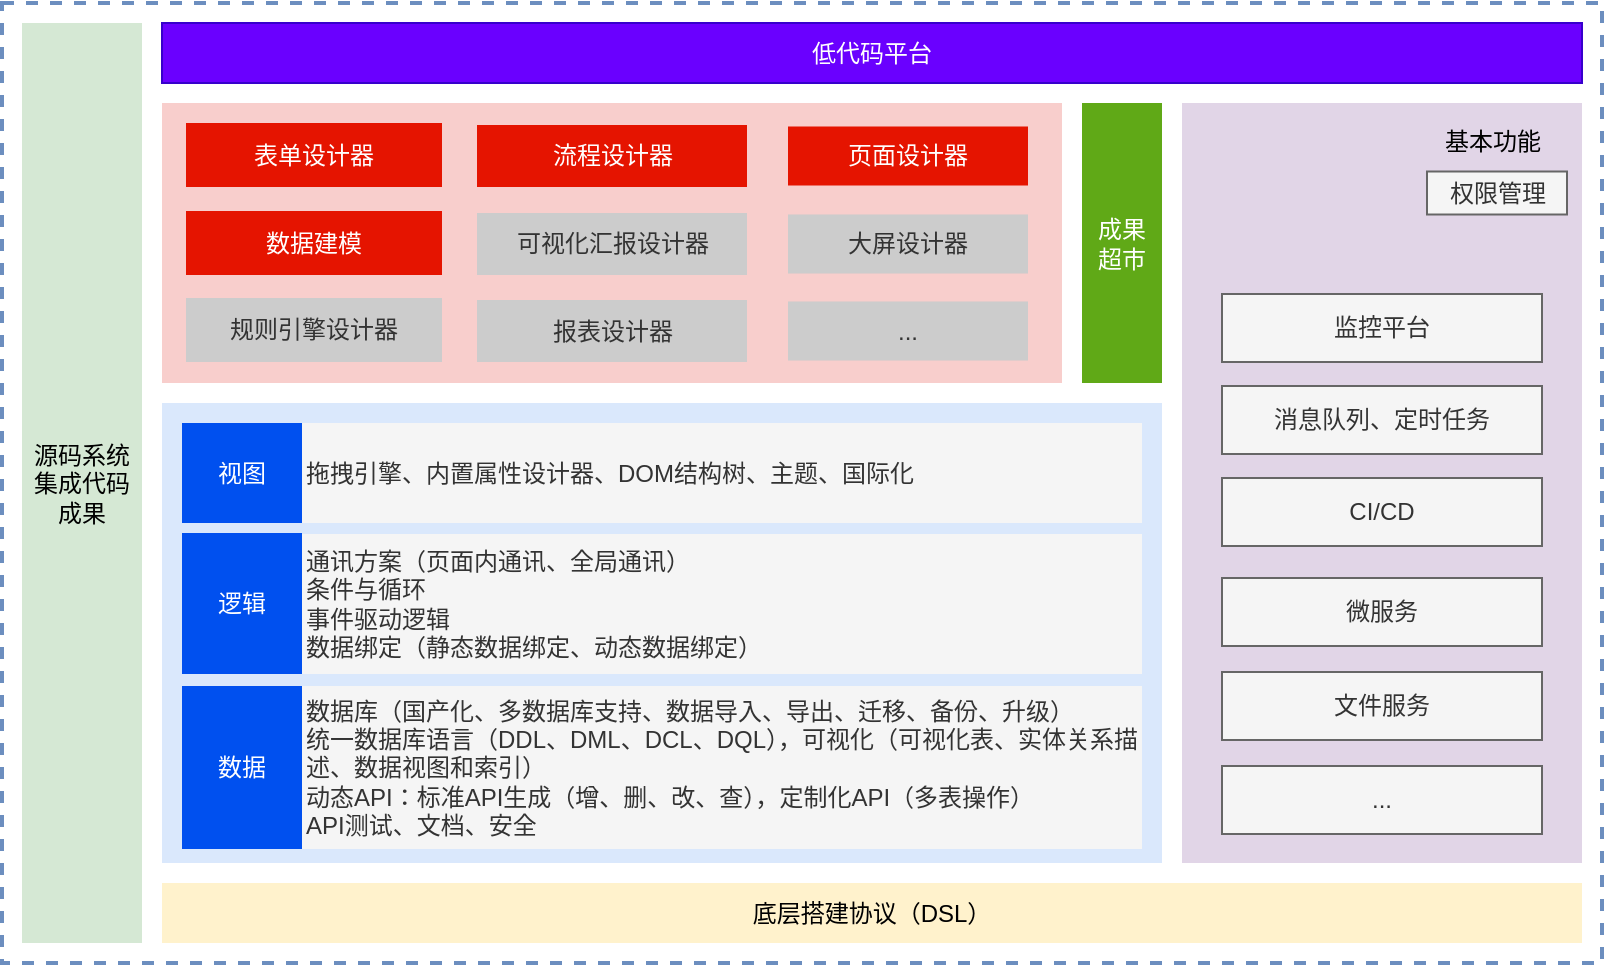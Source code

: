 <mxfile version="24.2.3" type="github">
  <diagram name="第 1 页" id="B_uo7OJ-f0cf3lO3-WNb">
    <mxGraphModel dx="989" dy="538" grid="1" gridSize="10" guides="1" tooltips="1" connect="1" arrows="1" fold="1" page="1" pageScale="1" pageWidth="827" pageHeight="1169" math="0" shadow="0">
      <root>
        <mxCell id="0" />
        <mxCell id="1" parent="0" />
        <mxCell id="cuvuWjdc5wPWUUID254h-1" value="" style="rounded=0;whiteSpace=wrap;html=1;dashed=1;fillColor=none;strokeColor=#6c8ebf;strokeWidth=2;" parent="1" vertex="1">
          <mxGeometry x="260" y="71.5" width="800" height="480" as="geometry" />
        </mxCell>
        <mxCell id="cuvuWjdc5wPWUUID254h-2" value="" style="rounded=0;whiteSpace=wrap;html=1;fillColor=#dae8fc;strokeColor=none;" parent="1" vertex="1">
          <mxGeometry x="340" y="271.5" width="500" height="230" as="geometry" />
        </mxCell>
        <mxCell id="cuvuWjdc5wPWUUID254h-6" value="" style="rounded=0;whiteSpace=wrap;html=1;fillColor=#f8cecc;strokeColor=none;" parent="1" vertex="1">
          <mxGeometry x="340" y="121.5" width="450" height="140" as="geometry" />
        </mxCell>
        <mxCell id="cuvuWjdc5wPWUUID254h-7" value="" style="rounded=0;whiteSpace=wrap;html=1;strokeWidth=1;strokeColor=none;fillColor=#e1d5e7;" parent="1" vertex="1">
          <mxGeometry x="850" y="121.5" width="200" height="380" as="geometry" />
        </mxCell>
        <mxCell id="cuvuWjdc5wPWUUID254h-8" value="低代码平台" style="rounded=0;whiteSpace=wrap;html=1;fillColor=#6a00ff;fontColor=#ffffff;strokeColor=#3700CC;" parent="1" vertex="1">
          <mxGeometry x="340" y="81.5" width="710" height="30" as="geometry" />
        </mxCell>
        <mxCell id="cuvuWjdc5wPWUUID254h-9" value="底层搭建协议（DSL）" style="rounded=0;whiteSpace=wrap;html=1;fillColor=#fff2cc;strokeColor=none;" parent="1" vertex="1">
          <mxGeometry x="340" y="511.5" width="710" height="30" as="geometry" />
        </mxCell>
        <mxCell id="cuvuWjdc5wPWUUID254h-13" value="成果&lt;div&gt;超市&lt;/div&gt;" style="rounded=0;whiteSpace=wrap;html=1;fillColor=#60a917;strokeColor=none;fontColor=#ffffff;" parent="1" vertex="1">
          <mxGeometry x="800" y="121.5" width="40" height="140" as="geometry" />
        </mxCell>
        <mxCell id="cuvuWjdc5wPWUUID254h-21" value="规则引擎设计器" style="rounded=0;whiteSpace=wrap;html=1;fillColor=#CCCCCC;fontColor=#333333;strokeColor=none;" parent="1" vertex="1">
          <mxGeometry x="352" y="219" width="128" height="32" as="geometry" />
        </mxCell>
        <mxCell id="cuvuWjdc5wPWUUID254h-22" value="报表设计器" style="rounded=0;whiteSpace=wrap;html=1;fillColor=#CCCCCC;fontColor=#333333;strokeColor=none;" parent="1" vertex="1">
          <mxGeometry x="497.5" y="220" width="135" height="31" as="geometry" />
        </mxCell>
        <mxCell id="cuvuWjdc5wPWUUID254h-23" value="..." style="rounded=0;whiteSpace=wrap;html=1;fillColor=#CCCCCC;fontColor=#333333;strokeColor=none;" parent="1" vertex="1">
          <mxGeometry x="653" y="220.75" width="120" height="29.5" as="geometry" />
        </mxCell>
        <mxCell id="cuvuWjdc5wPWUUID254h-26" value="权限管理" style="rounded=0;whiteSpace=wrap;html=1;fillColor=#f5f5f5;fontColor=#333333;strokeColor=#666666;" parent="1" vertex="1">
          <mxGeometry x="972.5" y="155.75" width="70" height="21.5" as="geometry" />
        </mxCell>
        <mxCell id="cuvuWjdc5wPWUUID254h-27" value="监控平台" style="rounded=0;whiteSpace=wrap;html=1;fillColor=#f5f5f5;fontColor=#333333;strokeColor=#666666;" parent="1" vertex="1">
          <mxGeometry x="870" y="217" width="160" height="34" as="geometry" />
        </mxCell>
        <mxCell id="cuvuWjdc5wPWUUID254h-28" value="消息队列、定时任务" style="rounded=0;whiteSpace=wrap;html=1;fillColor=#f5f5f5;fontColor=#333333;strokeColor=#666666;" parent="1" vertex="1">
          <mxGeometry x="870" y="263" width="160" height="34" as="geometry" />
        </mxCell>
        <mxCell id="cuvuWjdc5wPWUUID254h-29" value="CI/CD" style="rounded=0;whiteSpace=wrap;html=1;fillColor=#f5f5f5;fontColor=#333333;strokeColor=#666666;" parent="1" vertex="1">
          <mxGeometry x="870" y="309" width="160" height="34" as="geometry" />
        </mxCell>
        <mxCell id="cuvuWjdc5wPWUUID254h-30" value="微服务" style="rounded=0;whiteSpace=wrap;html=1;fillColor=#f5f5f5;fontColor=#333333;strokeColor=#666666;" parent="1" vertex="1">
          <mxGeometry x="870" y="359" width="160" height="34" as="geometry" />
        </mxCell>
        <mxCell id="cuvuWjdc5wPWUUID254h-31" value="文件服务" style="rounded=0;whiteSpace=wrap;html=1;fillColor=#f5f5f5;fontColor=#333333;strokeColor=#666666;" parent="1" vertex="1">
          <mxGeometry x="870" y="406" width="160" height="34" as="geometry" />
        </mxCell>
        <mxCell id="cuvuWjdc5wPWUUID254h-32" value="基本功能" style="text;html=1;align=center;verticalAlign=middle;whiteSpace=wrap;rounded=0;" parent="1" vertex="1">
          <mxGeometry x="972.5" y="131.5" width="65" height="18.5" as="geometry" />
        </mxCell>
        <mxCell id="cuvuWjdc5wPWUUID254h-34" value="&lt;div style=&quot;&quot;&gt;数据库（国产化、多数据库支持、数据导入、导出、迁移、备份、升级）&lt;/div&gt;&lt;div style=&quot;&quot;&gt;统一数据库语言（DDL、DML、DCL、DQL），&lt;span style=&quot;background-color: initial;&quot;&gt;可视化（可视化表、实体关系描述、数据视图和索引）&lt;/span&gt;&lt;/div&gt;&lt;div style=&quot;&quot;&gt;&lt;span style=&quot;background-color: initial;&quot;&gt;动态API：&lt;/span&gt;&lt;span style=&quot;background-color: initial;&quot;&gt;标准API生成（增、删、改、查），&lt;/span&gt;&lt;span style=&quot;background-color: initial;&quot;&gt;定制化API（多表操作）&lt;/span&gt;&lt;br&gt;&lt;/div&gt;&lt;div style=&quot;&quot;&gt;API测试、文档、安全&lt;/div&gt;" style="rounded=0;whiteSpace=wrap;html=1;align=left;strokeColor=none;fillColor=#f5f5f5;fontColor=#333333;" parent="1" vertex="1">
          <mxGeometry x="410" y="413" width="420" height="81.5" as="geometry" />
        </mxCell>
        <mxCell id="cuvuWjdc5wPWUUID254h-35" value="&lt;span style=&quot;text-align: left;&quot;&gt;数据&lt;/span&gt;" style="rounded=0;whiteSpace=wrap;html=1;fillColor=#0050ef;fontColor=#ffffff;strokeColor=none;" parent="1" vertex="1">
          <mxGeometry x="350" y="413" width="60" height="81.5" as="geometry" />
        </mxCell>
        <mxCell id="cuvuWjdc5wPWUUID254h-36" value="&lt;span style=&quot;text-align: left;&quot;&gt;逻辑&lt;/span&gt;" style="rounded=0;whiteSpace=wrap;html=1;fillColor=#0050ef;fontColor=#ffffff;strokeColor=none;" parent="1" vertex="1">
          <mxGeometry x="350" y="336.5" width="60" height="70.5" as="geometry" />
        </mxCell>
        <mxCell id="cuvuWjdc5wPWUUID254h-37" value="&lt;div style=&quot;text-align: left;&quot;&gt;&lt;span style=&quot;background-color: initial;&quot;&gt;视图&lt;/span&gt;&lt;/div&gt;" style="rounded=0;whiteSpace=wrap;html=1;fillColor=#0050ef;fontColor=#ffffff;strokeColor=none;" parent="1" vertex="1">
          <mxGeometry x="350" y="281.5" width="60" height="50" as="geometry" />
        </mxCell>
        <mxCell id="cuvuWjdc5wPWUUID254h-38" value="&lt;div style=&quot;&quot;&gt;&lt;div&gt;&lt;span style=&quot;background-color: initial;&quot;&gt;通讯方案（页面内通讯、全局通讯）&lt;/span&gt;&lt;/div&gt;&lt;div&gt;条件与循环&lt;/div&gt;&lt;div&gt;事件驱动逻辑&lt;/div&gt;&lt;div&gt;数据绑定（静态数据绑定、动态数据绑定）&lt;/div&gt;&lt;/div&gt;" style="rounded=0;whiteSpace=wrap;html=1;align=left;strokeColor=none;fillColor=#f5f5f5;fontColor=#333333;" parent="1" vertex="1">
          <mxGeometry x="410" y="337" width="420" height="70" as="geometry" />
        </mxCell>
        <mxCell id="cuvuWjdc5wPWUUID254h-39" value="&lt;div style=&quot;&quot;&gt;拖拽引擎、内置属性设计器、DOM结构树、主题、国际化&lt;/div&gt;" style="rounded=0;whiteSpace=wrap;html=1;align=left;fillColor=#f5f5f5;fontColor=#333333;strokeColor=none;" parent="1" vertex="1">
          <mxGeometry x="410" y="281.5" width="420" height="50" as="geometry" />
        </mxCell>
        <mxCell id="cuvuWjdc5wPWUUID254h-43" value="数据建模" style="rounded=0;whiteSpace=wrap;html=1;fillColor=#e51400;fontColor=#ffffff;strokeColor=none;" parent="1" vertex="1">
          <mxGeometry x="352" y="175.5" width="128" height="32" as="geometry" />
        </mxCell>
        <mxCell id="cuvuWjdc5wPWUUID254h-44" value="可视化汇报设计器" style="rounded=0;whiteSpace=wrap;html=1;fillColor=#CCCCCC;fontColor=#333333;strokeColor=none;" parent="1" vertex="1">
          <mxGeometry x="497.5" y="176.5" width="135" height="31" as="geometry" />
        </mxCell>
        <mxCell id="cuvuWjdc5wPWUUID254h-45" value="大屏设计器" style="rounded=0;whiteSpace=wrap;html=1;fillColor=#CCCCCC;fontColor=#333333;strokeColor=none;" parent="1" vertex="1">
          <mxGeometry x="653" y="177.25" width="120" height="29.5" as="geometry" />
        </mxCell>
        <mxCell id="cuvuWjdc5wPWUUID254h-46" value="表单设计器" style="rounded=0;whiteSpace=wrap;html=1;fillColor=#e51400;fontColor=#ffffff;strokeColor=none;" parent="1" vertex="1">
          <mxGeometry x="352" y="131.5" width="128" height="32" as="geometry" />
        </mxCell>
        <mxCell id="cuvuWjdc5wPWUUID254h-47" value="流程设计器" style="rounded=0;whiteSpace=wrap;html=1;fillColor=#e51400;fontColor=#ffffff;strokeColor=none;" parent="1" vertex="1">
          <mxGeometry x="497.5" y="132.5" width="135" height="31" as="geometry" />
        </mxCell>
        <mxCell id="cuvuWjdc5wPWUUID254h-48" value="页面设计器" style="rounded=0;whiteSpace=wrap;html=1;fillColor=#e51400;fontColor=#ffffff;strokeColor=none;" parent="1" vertex="1">
          <mxGeometry x="653" y="133.25" width="120" height="29.5" as="geometry" />
        </mxCell>
        <mxCell id="cuvuWjdc5wPWUUID254h-49" value="..." style="rounded=0;whiteSpace=wrap;html=1;fillColor=#f5f5f5;fontColor=#333333;strokeColor=#666666;" parent="1" vertex="1">
          <mxGeometry x="870" y="453" width="160" height="34" as="geometry" />
        </mxCell>
        <mxCell id="cuvuWjdc5wPWUUID254h-50" value="源码系统集成代码成果" style="rounded=0;whiteSpace=wrap;html=1;fillColor=#d5e8d4;strokeColor=none;" parent="1" vertex="1">
          <mxGeometry x="270" y="81.5" width="60" height="460" as="geometry" />
        </mxCell>
      </root>
    </mxGraphModel>
  </diagram>
</mxfile>

